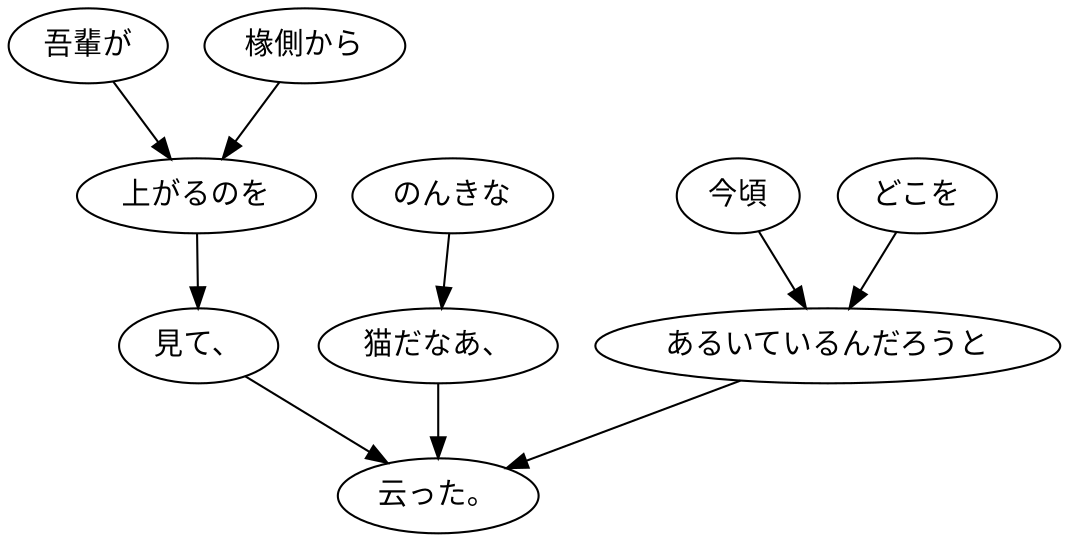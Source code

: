 digraph graph4539 {
	node0 [label="吾輩が"];
	node1 [label="椽側から"];
	node2 [label="上がるのを"];
	node3 [label="見て、"];
	node4 [label="のんきな"];
	node5 [label="猫だなあ、"];
	node6 [label="今頃"];
	node7 [label="どこを"];
	node8 [label="あるいているんだろうと"];
	node9 [label="云った。"];
	node0 -> node2;
	node1 -> node2;
	node2 -> node3;
	node3 -> node9;
	node4 -> node5;
	node5 -> node9;
	node6 -> node8;
	node7 -> node8;
	node8 -> node9;
}
